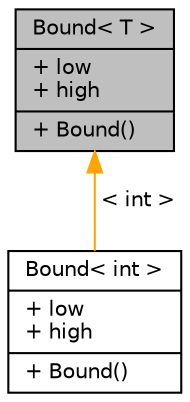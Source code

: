 digraph "Bound&lt; T &gt;"
{
 // LATEX_PDF_SIZE
  edge [fontname="Helvetica",fontsize="10",labelfontname="Helvetica",labelfontsize="10"];
  node [fontname="Helvetica",fontsize="10",shape=record];
  Node1 [label="{Bound\< T \>\n|+ low\l+ high\l|+ Bound()\l}",height=0.2,width=0.4,color="black", fillcolor="grey75", style="filled", fontcolor="black",tooltip="This struct is data object to hold an upper and lower bounds."];
  Node1 -> Node2 [dir="back",color="orange",fontsize="10",style="solid",label=" \< int \>" ,fontname="Helvetica"];
  Node2 [label="{Bound\< int \>\n|+ low\l+ high\l|+ Bound()\l}",height=0.2,width=0.4,color="black", fillcolor="white", style="filled",URL="$classBound.html",tooltip=" "];
}
